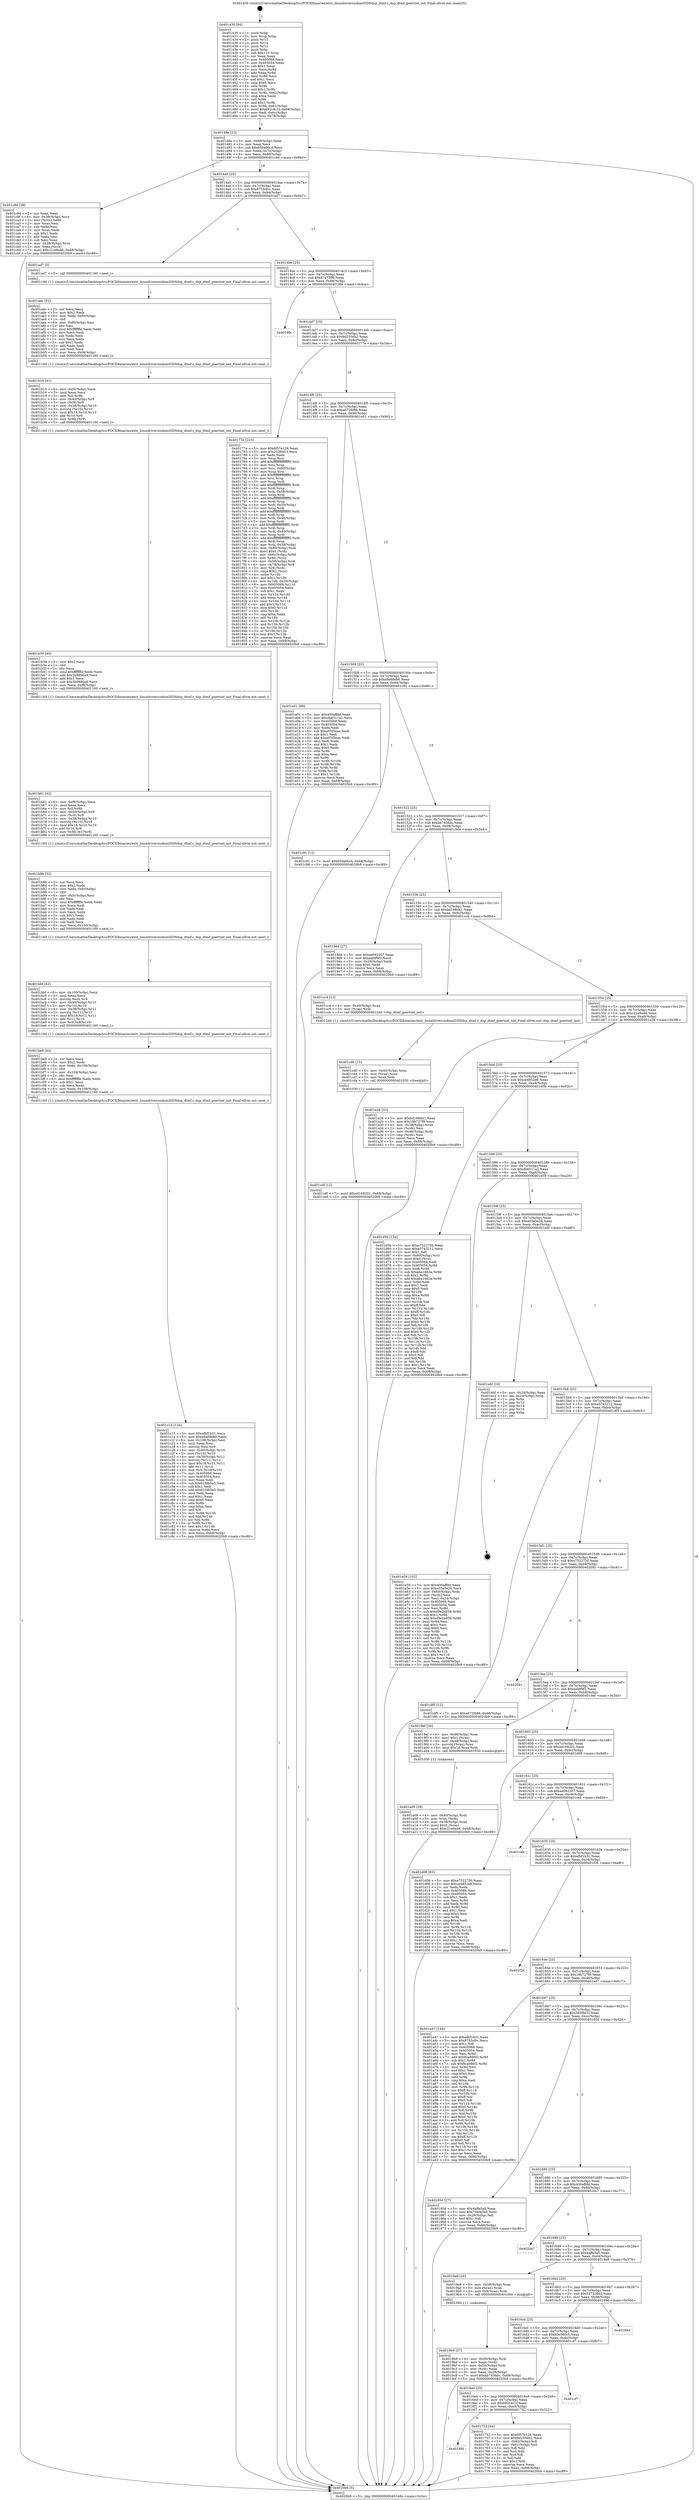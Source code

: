 digraph "0x401430" {
  label = "0x401430 (/mnt/c/Users/mathe/Desktop/tcc/POCII/binaries/extr_linuxdriversisdnmISDNdsp_dtmf.c_dsp_dtmf_goertzel_init_Final-ollvm.out::main(0))"
  labelloc = "t"
  node[shape=record]

  Entry [label="",width=0.3,height=0.3,shape=circle,fillcolor=black,style=filled]
  "0x40148e" [label="{
     0x40148e [23]\l
     | [instrs]\l
     &nbsp;&nbsp;0x40148e \<+3\>: mov -0x68(%rbp),%eax\l
     &nbsp;&nbsp;0x401491 \<+2\>: mov %eax,%ecx\l
     &nbsp;&nbsp;0x401493 \<+6\>: sub $0x850a00c4,%ecx\l
     &nbsp;&nbsp;0x401499 \<+3\>: mov %eax,-0x7c(%rbp)\l
     &nbsp;&nbsp;0x40149c \<+3\>: mov %ecx,-0x80(%rbp)\l
     &nbsp;&nbsp;0x40149f \<+6\>: je 0000000000401c9d \<main+0x86d\>\l
  }"]
  "0x401c9d" [label="{
     0x401c9d [39]\l
     | [instrs]\l
     &nbsp;&nbsp;0x401c9d \<+2\>: xor %eax,%eax\l
     &nbsp;&nbsp;0x401c9f \<+4\>: mov -0x38(%rbp),%rcx\l
     &nbsp;&nbsp;0x401ca3 \<+2\>: mov (%rcx),%edx\l
     &nbsp;&nbsp;0x401ca5 \<+2\>: mov %eax,%esi\l
     &nbsp;&nbsp;0x401ca7 \<+2\>: sub %edx,%esi\l
     &nbsp;&nbsp;0x401ca9 \<+2\>: mov %eax,%edx\l
     &nbsp;&nbsp;0x401cab \<+3\>: sub $0x1,%edx\l
     &nbsp;&nbsp;0x401cae \<+2\>: add %edx,%esi\l
     &nbsp;&nbsp;0x401cb0 \<+2\>: sub %esi,%eax\l
     &nbsp;&nbsp;0x401cb2 \<+4\>: mov -0x38(%rbp),%rcx\l
     &nbsp;&nbsp;0x401cb6 \<+2\>: mov %eax,(%rcx)\l
     &nbsp;&nbsp;0x401cb8 \<+7\>: movl $0xc21e9a46,-0x68(%rbp)\l
     &nbsp;&nbsp;0x401cbf \<+5\>: jmp 00000000004020b9 \<main+0xc89\>\l
  }"]
  "0x4014a5" [label="{
     0x4014a5 [25]\l
     | [instrs]\l
     &nbsp;&nbsp;0x4014a5 \<+5\>: jmp 00000000004014aa \<main+0x7a\>\l
     &nbsp;&nbsp;0x4014aa \<+3\>: mov -0x7c(%rbp),%eax\l
     &nbsp;&nbsp;0x4014ad \<+5\>: sub $0x8755cfcc,%eax\l
     &nbsp;&nbsp;0x4014b2 \<+6\>: mov %eax,-0x84(%rbp)\l
     &nbsp;&nbsp;0x4014b8 \<+6\>: je 0000000000401ad7 \<main+0x6a7\>\l
  }"]
  Exit [label="",width=0.3,height=0.3,shape=circle,fillcolor=black,style=filled,peripheries=2]
  "0x401ad7" [label="{
     0x401ad7 [5]\l
     | [instrs]\l
     &nbsp;&nbsp;0x401ad7 \<+5\>: call 0000000000401160 \<next_i\>\l
     | [calls]\l
     &nbsp;&nbsp;0x401160 \{1\} (/mnt/c/Users/mathe/Desktop/tcc/POCII/binaries/extr_linuxdriversisdnmISDNdsp_dtmf.c_dsp_dtmf_goertzel_init_Final-ollvm.out::next_i)\l
  }"]
  "0x4014be" [label="{
     0x4014be [25]\l
     | [instrs]\l
     &nbsp;&nbsp;0x4014be \<+5\>: jmp 00000000004014c3 \<main+0x93\>\l
     &nbsp;&nbsp;0x4014c3 \<+3\>: mov -0x7c(%rbp),%eax\l
     &nbsp;&nbsp;0x4014c6 \<+5\>: sub $0x87a75ff6,%eax\l
     &nbsp;&nbsp;0x4014cb \<+6\>: mov %eax,-0x88(%rbp)\l
     &nbsp;&nbsp;0x4014d1 \<+6\>: je 00000000004018fe \<main+0x4ce\>\l
  }"]
  "0x401cdf" [label="{
     0x401cdf [12]\l
     | [instrs]\l
     &nbsp;&nbsp;0x401cdf \<+7\>: movl $0xed168201,-0x68(%rbp)\l
     &nbsp;&nbsp;0x401ce6 \<+5\>: jmp 00000000004020b9 \<main+0xc89\>\l
  }"]
  "0x4018fe" [label="{
     0x4018fe\l
  }", style=dashed]
  "0x4014d7" [label="{
     0x4014d7 [25]\l
     | [instrs]\l
     &nbsp;&nbsp;0x4014d7 \<+5\>: jmp 00000000004014dc \<main+0xac\>\l
     &nbsp;&nbsp;0x4014dc \<+3\>: mov -0x7c(%rbp),%eax\l
     &nbsp;&nbsp;0x4014df \<+5\>: sub $0x9d2556b2,%eax\l
     &nbsp;&nbsp;0x4014e4 \<+6\>: mov %eax,-0x8c(%rbp)\l
     &nbsp;&nbsp;0x4014ea \<+6\>: je 000000000040177e \<main+0x34e\>\l
  }"]
  "0x401cd0" [label="{
     0x401cd0 [15]\l
     | [instrs]\l
     &nbsp;&nbsp;0x401cd0 \<+4\>: mov -0x40(%rbp),%rax\l
     &nbsp;&nbsp;0x401cd4 \<+3\>: mov (%rax),%rax\l
     &nbsp;&nbsp;0x401cd7 \<+3\>: mov %rax,%rdi\l
     &nbsp;&nbsp;0x401cda \<+5\>: call 0000000000401030 \<free@plt\>\l
     | [calls]\l
     &nbsp;&nbsp;0x401030 \{1\} (unknown)\l
  }"]
  "0x40177e" [label="{
     0x40177e [223]\l
     | [instrs]\l
     &nbsp;&nbsp;0x40177e \<+5\>: mov $0x6f57e128,%eax\l
     &nbsp;&nbsp;0x401783 \<+5\>: mov $0x203f0d1f,%ecx\l
     &nbsp;&nbsp;0x401788 \<+2\>: xor %edx,%edx\l
     &nbsp;&nbsp;0x40178a \<+3\>: mov %rsp,%rsi\l
     &nbsp;&nbsp;0x40178d \<+4\>: add $0xfffffffffffffff0,%rsi\l
     &nbsp;&nbsp;0x401791 \<+3\>: mov %rsi,%rsp\l
     &nbsp;&nbsp;0x401794 \<+4\>: mov %rsi,-0x60(%rbp)\l
     &nbsp;&nbsp;0x401798 \<+3\>: mov %rsp,%rsi\l
     &nbsp;&nbsp;0x40179b \<+4\>: add $0xfffffffffffffff0,%rsi\l
     &nbsp;&nbsp;0x40179f \<+3\>: mov %rsi,%rsp\l
     &nbsp;&nbsp;0x4017a2 \<+3\>: mov %rsp,%rdi\l
     &nbsp;&nbsp;0x4017a5 \<+4\>: add $0xfffffffffffffff0,%rdi\l
     &nbsp;&nbsp;0x4017a9 \<+3\>: mov %rdi,%rsp\l
     &nbsp;&nbsp;0x4017ac \<+4\>: mov %rdi,-0x58(%rbp)\l
     &nbsp;&nbsp;0x4017b0 \<+3\>: mov %rsp,%rdi\l
     &nbsp;&nbsp;0x4017b3 \<+4\>: add $0xfffffffffffffff0,%rdi\l
     &nbsp;&nbsp;0x4017b7 \<+3\>: mov %rdi,%rsp\l
     &nbsp;&nbsp;0x4017ba \<+4\>: mov %rdi,-0x50(%rbp)\l
     &nbsp;&nbsp;0x4017be \<+3\>: mov %rsp,%rdi\l
     &nbsp;&nbsp;0x4017c1 \<+4\>: add $0xfffffffffffffff0,%rdi\l
     &nbsp;&nbsp;0x4017c5 \<+3\>: mov %rdi,%rsp\l
     &nbsp;&nbsp;0x4017c8 \<+4\>: mov %rdi,-0x48(%rbp)\l
     &nbsp;&nbsp;0x4017cc \<+3\>: mov %rsp,%rdi\l
     &nbsp;&nbsp;0x4017cf \<+4\>: add $0xfffffffffffffff0,%rdi\l
     &nbsp;&nbsp;0x4017d3 \<+3\>: mov %rdi,%rsp\l
     &nbsp;&nbsp;0x4017d6 \<+4\>: mov %rdi,-0x40(%rbp)\l
     &nbsp;&nbsp;0x4017da \<+3\>: mov %rsp,%rdi\l
     &nbsp;&nbsp;0x4017dd \<+4\>: add $0xfffffffffffffff0,%rdi\l
     &nbsp;&nbsp;0x4017e1 \<+3\>: mov %rdi,%rsp\l
     &nbsp;&nbsp;0x4017e4 \<+4\>: mov %rdi,-0x38(%rbp)\l
     &nbsp;&nbsp;0x4017e8 \<+4\>: mov -0x60(%rbp),%rdi\l
     &nbsp;&nbsp;0x4017ec \<+6\>: movl $0x0,(%rdi)\l
     &nbsp;&nbsp;0x4017f2 \<+4\>: mov -0x6c(%rbp),%r8d\l
     &nbsp;&nbsp;0x4017f6 \<+3\>: mov %r8d,(%rsi)\l
     &nbsp;&nbsp;0x4017f9 \<+4\>: mov -0x58(%rbp),%rdi\l
     &nbsp;&nbsp;0x4017fd \<+4\>: mov -0x78(%rbp),%r9\l
     &nbsp;&nbsp;0x401801 \<+3\>: mov %r9,(%rdi)\l
     &nbsp;&nbsp;0x401804 \<+3\>: cmpl $0x2,(%rsi)\l
     &nbsp;&nbsp;0x401807 \<+4\>: setne %r10b\l
     &nbsp;&nbsp;0x40180b \<+4\>: and $0x1,%r10b\l
     &nbsp;&nbsp;0x40180f \<+4\>: mov %r10b,-0x29(%rbp)\l
     &nbsp;&nbsp;0x401813 \<+8\>: mov 0x405068,%r11d\l
     &nbsp;&nbsp;0x40181b \<+7\>: mov 0x405054,%ebx\l
     &nbsp;&nbsp;0x401822 \<+3\>: sub $0x1,%edx\l
     &nbsp;&nbsp;0x401825 \<+3\>: mov %r11d,%r14d\l
     &nbsp;&nbsp;0x401828 \<+3\>: add %edx,%r14d\l
     &nbsp;&nbsp;0x40182b \<+4\>: imul %r14d,%r11d\l
     &nbsp;&nbsp;0x40182f \<+4\>: and $0x1,%r11d\l
     &nbsp;&nbsp;0x401833 \<+4\>: cmp $0x0,%r11d\l
     &nbsp;&nbsp;0x401837 \<+4\>: sete %r10b\l
     &nbsp;&nbsp;0x40183b \<+3\>: cmp $0xa,%ebx\l
     &nbsp;&nbsp;0x40183e \<+4\>: setl %r15b\l
     &nbsp;&nbsp;0x401842 \<+3\>: mov %r10b,%r12b\l
     &nbsp;&nbsp;0x401845 \<+3\>: and %r15b,%r12b\l
     &nbsp;&nbsp;0x401848 \<+3\>: xor %r15b,%r10b\l
     &nbsp;&nbsp;0x40184b \<+3\>: or %r10b,%r12b\l
     &nbsp;&nbsp;0x40184e \<+4\>: test $0x1,%r12b\l
     &nbsp;&nbsp;0x401852 \<+3\>: cmovne %ecx,%eax\l
     &nbsp;&nbsp;0x401855 \<+3\>: mov %eax,-0x68(%rbp)\l
     &nbsp;&nbsp;0x401858 \<+5\>: jmp 00000000004020b9 \<main+0xc89\>\l
  }"]
  "0x4014f0" [label="{
     0x4014f0 [25]\l
     | [instrs]\l
     &nbsp;&nbsp;0x4014f0 \<+5\>: jmp 00000000004014f5 \<main+0xc5\>\l
     &nbsp;&nbsp;0x4014f5 \<+3\>: mov -0x7c(%rbp),%eax\l
     &nbsp;&nbsp;0x4014f8 \<+5\>: sub $0xa672fd86,%eax\l
     &nbsp;&nbsp;0x4014fd \<+6\>: mov %eax,-0x90(%rbp)\l
     &nbsp;&nbsp;0x401503 \<+6\>: je 0000000000401e01 \<main+0x9d1\>\l
  }"]
  "0x401c15" [label="{
     0x401c15 [124]\l
     | [instrs]\l
     &nbsp;&nbsp;0x401c15 \<+5\>: mov $0xefbf1b31,%ecx\l
     &nbsp;&nbsp;0x401c1a \<+5\>: mov $0xa9a68eb0,%edx\l
     &nbsp;&nbsp;0x401c1f \<+6\>: mov -0x108(%rbp),%esi\l
     &nbsp;&nbsp;0x401c25 \<+3\>: imul %eax,%esi\l
     &nbsp;&nbsp;0x401c28 \<+3\>: movslq %esi,%r9\l
     &nbsp;&nbsp;0x401c2b \<+4\>: mov -0x40(%rbp),%r10\l
     &nbsp;&nbsp;0x401c2f \<+3\>: mov (%r10),%r10\l
     &nbsp;&nbsp;0x401c32 \<+4\>: mov -0x38(%rbp),%r11\l
     &nbsp;&nbsp;0x401c36 \<+3\>: movslq (%r11),%r11\l
     &nbsp;&nbsp;0x401c39 \<+4\>: imul $0x18,%r11,%r11\l
     &nbsp;&nbsp;0x401c3d \<+3\>: add %r11,%r10\l
     &nbsp;&nbsp;0x401c40 \<+4\>: mov %r9,0x10(%r10)\l
     &nbsp;&nbsp;0x401c44 \<+7\>: mov 0x405068,%eax\l
     &nbsp;&nbsp;0x401c4b \<+7\>: mov 0x405054,%esi\l
     &nbsp;&nbsp;0x401c52 \<+2\>: mov %eax,%edi\l
     &nbsp;&nbsp;0x401c54 \<+6\>: sub $0x61fdb5e3,%edi\l
     &nbsp;&nbsp;0x401c5a \<+3\>: sub $0x1,%edi\l
     &nbsp;&nbsp;0x401c5d \<+6\>: add $0x61fdb5e3,%edi\l
     &nbsp;&nbsp;0x401c63 \<+3\>: imul %edi,%eax\l
     &nbsp;&nbsp;0x401c66 \<+3\>: and $0x1,%eax\l
     &nbsp;&nbsp;0x401c69 \<+3\>: cmp $0x0,%eax\l
     &nbsp;&nbsp;0x401c6c \<+4\>: sete %r8b\l
     &nbsp;&nbsp;0x401c70 \<+3\>: cmp $0xa,%esi\l
     &nbsp;&nbsp;0x401c73 \<+3\>: setl %bl\l
     &nbsp;&nbsp;0x401c76 \<+3\>: mov %r8b,%r14b\l
     &nbsp;&nbsp;0x401c79 \<+3\>: and %bl,%r14b\l
     &nbsp;&nbsp;0x401c7c \<+3\>: xor %bl,%r8b\l
     &nbsp;&nbsp;0x401c7f \<+3\>: or %r8b,%r14b\l
     &nbsp;&nbsp;0x401c82 \<+4\>: test $0x1,%r14b\l
     &nbsp;&nbsp;0x401c86 \<+3\>: cmovne %edx,%ecx\l
     &nbsp;&nbsp;0x401c89 \<+3\>: mov %ecx,-0x68(%rbp)\l
     &nbsp;&nbsp;0x401c8c \<+5\>: jmp 00000000004020b9 \<main+0xc89\>\l
  }"]
  "0x401e01" [label="{
     0x401e01 [88]\l
     | [instrs]\l
     &nbsp;&nbsp;0x401e01 \<+5\>: mov $0x400affdd,%eax\l
     &nbsp;&nbsp;0x401e06 \<+5\>: mov $0xdb6511a2,%ecx\l
     &nbsp;&nbsp;0x401e0b \<+7\>: mov 0x405068,%edx\l
     &nbsp;&nbsp;0x401e12 \<+7\>: mov 0x405054,%esi\l
     &nbsp;&nbsp;0x401e19 \<+2\>: mov %edx,%edi\l
     &nbsp;&nbsp;0x401e1b \<+6\>: sub $0xe05f5eae,%edi\l
     &nbsp;&nbsp;0x401e21 \<+3\>: sub $0x1,%edi\l
     &nbsp;&nbsp;0x401e24 \<+6\>: add $0xe05f5eae,%edi\l
     &nbsp;&nbsp;0x401e2a \<+3\>: imul %edi,%edx\l
     &nbsp;&nbsp;0x401e2d \<+3\>: and $0x1,%edx\l
     &nbsp;&nbsp;0x401e30 \<+3\>: cmp $0x0,%edx\l
     &nbsp;&nbsp;0x401e33 \<+4\>: sete %r8b\l
     &nbsp;&nbsp;0x401e37 \<+3\>: cmp $0xa,%esi\l
     &nbsp;&nbsp;0x401e3a \<+4\>: setl %r9b\l
     &nbsp;&nbsp;0x401e3e \<+3\>: mov %r8b,%r10b\l
     &nbsp;&nbsp;0x401e41 \<+3\>: and %r9b,%r10b\l
     &nbsp;&nbsp;0x401e44 \<+3\>: xor %r9b,%r8b\l
     &nbsp;&nbsp;0x401e47 \<+3\>: or %r8b,%r10b\l
     &nbsp;&nbsp;0x401e4a \<+4\>: test $0x1,%r10b\l
     &nbsp;&nbsp;0x401e4e \<+3\>: cmovne %ecx,%eax\l
     &nbsp;&nbsp;0x401e51 \<+3\>: mov %eax,-0x68(%rbp)\l
     &nbsp;&nbsp;0x401e54 \<+5\>: jmp 00000000004020b9 \<main+0xc89\>\l
  }"]
  "0x401509" [label="{
     0x401509 [25]\l
     | [instrs]\l
     &nbsp;&nbsp;0x401509 \<+5\>: jmp 000000000040150e \<main+0xde\>\l
     &nbsp;&nbsp;0x40150e \<+3\>: mov -0x7c(%rbp),%eax\l
     &nbsp;&nbsp;0x401511 \<+5\>: sub $0xa9a68eb0,%eax\l
     &nbsp;&nbsp;0x401516 \<+6\>: mov %eax,-0x94(%rbp)\l
     &nbsp;&nbsp;0x40151c \<+6\>: je 0000000000401c91 \<main+0x861\>\l
  }"]
  "0x401be9" [label="{
     0x401be9 [44]\l
     | [instrs]\l
     &nbsp;&nbsp;0x401be9 \<+2\>: xor %ecx,%ecx\l
     &nbsp;&nbsp;0x401beb \<+5\>: mov $0x2,%edx\l
     &nbsp;&nbsp;0x401bf0 \<+6\>: mov %edx,-0x104(%rbp)\l
     &nbsp;&nbsp;0x401bf6 \<+1\>: cltd\l
     &nbsp;&nbsp;0x401bf7 \<+6\>: mov -0x104(%rbp),%esi\l
     &nbsp;&nbsp;0x401bfd \<+2\>: idiv %esi\l
     &nbsp;&nbsp;0x401bff \<+6\>: imul $0xfffffffe,%edx,%edx\l
     &nbsp;&nbsp;0x401c05 \<+3\>: sub $0x1,%ecx\l
     &nbsp;&nbsp;0x401c08 \<+2\>: sub %ecx,%edx\l
     &nbsp;&nbsp;0x401c0a \<+6\>: mov %edx,-0x108(%rbp)\l
     &nbsp;&nbsp;0x401c10 \<+5\>: call 0000000000401160 \<next_i\>\l
     | [calls]\l
     &nbsp;&nbsp;0x401160 \{1\} (/mnt/c/Users/mathe/Desktop/tcc/POCII/binaries/extr_linuxdriversisdnmISDNdsp_dtmf.c_dsp_dtmf_goertzel_init_Final-ollvm.out::next_i)\l
  }"]
  "0x401c91" [label="{
     0x401c91 [12]\l
     | [instrs]\l
     &nbsp;&nbsp;0x401c91 \<+7\>: movl $0x850a00c4,-0x68(%rbp)\l
     &nbsp;&nbsp;0x401c98 \<+5\>: jmp 00000000004020b9 \<main+0xc89\>\l
  }"]
  "0x401522" [label="{
     0x401522 [25]\l
     | [instrs]\l
     &nbsp;&nbsp;0x401522 \<+5\>: jmp 0000000000401527 \<main+0xf7\>\l
     &nbsp;&nbsp;0x401527 \<+3\>: mov -0x7c(%rbp),%eax\l
     &nbsp;&nbsp;0x40152a \<+5\>: sub $0xbb7456dc,%eax\l
     &nbsp;&nbsp;0x40152f \<+6\>: mov %eax,-0x98(%rbp)\l
     &nbsp;&nbsp;0x401535 \<+6\>: je 00000000004019d4 \<main+0x5a4\>\l
  }"]
  "0x401bbf" [label="{
     0x401bbf [42]\l
     | [instrs]\l
     &nbsp;&nbsp;0x401bbf \<+6\>: mov -0x100(%rbp),%ecx\l
     &nbsp;&nbsp;0x401bc5 \<+3\>: imul %eax,%ecx\l
     &nbsp;&nbsp;0x401bc8 \<+3\>: movslq %ecx,%r9\l
     &nbsp;&nbsp;0x401bcb \<+4\>: mov -0x40(%rbp),%r10\l
     &nbsp;&nbsp;0x401bcf \<+3\>: mov (%r10),%r10\l
     &nbsp;&nbsp;0x401bd2 \<+4\>: mov -0x38(%rbp),%r11\l
     &nbsp;&nbsp;0x401bd6 \<+3\>: movslq (%r11),%r11\l
     &nbsp;&nbsp;0x401bd9 \<+4\>: imul $0x18,%r11,%r11\l
     &nbsp;&nbsp;0x401bdd \<+3\>: add %r11,%r10\l
     &nbsp;&nbsp;0x401be0 \<+4\>: mov %r9,0x8(%r10)\l
     &nbsp;&nbsp;0x401be4 \<+5\>: call 0000000000401160 \<next_i\>\l
     | [calls]\l
     &nbsp;&nbsp;0x401160 \{1\} (/mnt/c/Users/mathe/Desktop/tcc/POCII/binaries/extr_linuxdriversisdnmISDNdsp_dtmf.c_dsp_dtmf_goertzel_init_Final-ollvm.out::next_i)\l
  }"]
  "0x4019d4" [label="{
     0x4019d4 [27]\l
     | [instrs]\l
     &nbsp;&nbsp;0x4019d4 \<+5\>: mov $0xee092207,%eax\l
     &nbsp;&nbsp;0x4019d9 \<+5\>: mov $0xeafdf9f2,%ecx\l
     &nbsp;&nbsp;0x4019de \<+3\>: mov -0x28(%rbp),%edx\l
     &nbsp;&nbsp;0x4019e1 \<+3\>: cmp $0x0,%edx\l
     &nbsp;&nbsp;0x4019e4 \<+3\>: cmove %ecx,%eax\l
     &nbsp;&nbsp;0x4019e7 \<+3\>: mov %eax,-0x68(%rbp)\l
     &nbsp;&nbsp;0x4019ea \<+5\>: jmp 00000000004020b9 \<main+0xc89\>\l
  }"]
  "0x40153b" [label="{
     0x40153b [25]\l
     | [instrs]\l
     &nbsp;&nbsp;0x40153b \<+5\>: jmp 0000000000401540 \<main+0x110\>\l
     &nbsp;&nbsp;0x401540 \<+3\>: mov -0x7c(%rbp),%eax\l
     &nbsp;&nbsp;0x401543 \<+5\>: sub $0xbd168d41,%eax\l
     &nbsp;&nbsp;0x401548 \<+6\>: mov %eax,-0x9c(%rbp)\l
     &nbsp;&nbsp;0x40154e \<+6\>: je 0000000000401cc4 \<main+0x894\>\l
  }"]
  "0x401b8b" [label="{
     0x401b8b [52]\l
     | [instrs]\l
     &nbsp;&nbsp;0x401b8b \<+2\>: xor %ecx,%ecx\l
     &nbsp;&nbsp;0x401b8d \<+5\>: mov $0x2,%edx\l
     &nbsp;&nbsp;0x401b92 \<+6\>: mov %edx,-0xfc(%rbp)\l
     &nbsp;&nbsp;0x401b98 \<+1\>: cltd\l
     &nbsp;&nbsp;0x401b99 \<+6\>: mov -0xfc(%rbp),%esi\l
     &nbsp;&nbsp;0x401b9f \<+2\>: idiv %esi\l
     &nbsp;&nbsp;0x401ba1 \<+6\>: imul $0xfffffffe,%edx,%edx\l
     &nbsp;&nbsp;0x401ba7 \<+2\>: mov %ecx,%edi\l
     &nbsp;&nbsp;0x401ba9 \<+2\>: sub %edx,%edi\l
     &nbsp;&nbsp;0x401bab \<+2\>: mov %ecx,%edx\l
     &nbsp;&nbsp;0x401bad \<+3\>: sub $0x1,%edx\l
     &nbsp;&nbsp;0x401bb0 \<+2\>: add %edx,%edi\l
     &nbsp;&nbsp;0x401bb2 \<+2\>: sub %edi,%ecx\l
     &nbsp;&nbsp;0x401bb4 \<+6\>: mov %ecx,-0x100(%rbp)\l
     &nbsp;&nbsp;0x401bba \<+5\>: call 0000000000401160 \<next_i\>\l
     | [calls]\l
     &nbsp;&nbsp;0x401160 \{1\} (/mnt/c/Users/mathe/Desktop/tcc/POCII/binaries/extr_linuxdriversisdnmISDNdsp_dtmf.c_dsp_dtmf_goertzel_init_Final-ollvm.out::next_i)\l
  }"]
  "0x401cc4" [label="{
     0x401cc4 [12]\l
     | [instrs]\l
     &nbsp;&nbsp;0x401cc4 \<+4\>: mov -0x40(%rbp),%rax\l
     &nbsp;&nbsp;0x401cc8 \<+3\>: mov (%rax),%rdi\l
     &nbsp;&nbsp;0x401ccb \<+5\>: call 0000000000401240 \<dsp_dtmf_goertzel_init\>\l
     | [calls]\l
     &nbsp;&nbsp;0x401240 \{1\} (/mnt/c/Users/mathe/Desktop/tcc/POCII/binaries/extr_linuxdriversisdnmISDNdsp_dtmf.c_dsp_dtmf_goertzel_init_Final-ollvm.out::dsp_dtmf_goertzel_init)\l
  }"]
  "0x401554" [label="{
     0x401554 [25]\l
     | [instrs]\l
     &nbsp;&nbsp;0x401554 \<+5\>: jmp 0000000000401559 \<main+0x129\>\l
     &nbsp;&nbsp;0x401559 \<+3\>: mov -0x7c(%rbp),%eax\l
     &nbsp;&nbsp;0x40155c \<+5\>: sub $0xc21e9a46,%eax\l
     &nbsp;&nbsp;0x401561 \<+6\>: mov %eax,-0xa0(%rbp)\l
     &nbsp;&nbsp;0x401567 \<+6\>: je 0000000000401a26 \<main+0x5f6\>\l
  }"]
  "0x401b61" [label="{
     0x401b61 [42]\l
     | [instrs]\l
     &nbsp;&nbsp;0x401b61 \<+6\>: mov -0xf8(%rbp),%ecx\l
     &nbsp;&nbsp;0x401b67 \<+3\>: imul %eax,%ecx\l
     &nbsp;&nbsp;0x401b6a \<+3\>: mov %cl,%r8b\l
     &nbsp;&nbsp;0x401b6d \<+4\>: mov -0x40(%rbp),%r9\l
     &nbsp;&nbsp;0x401b71 \<+3\>: mov (%r9),%r9\l
     &nbsp;&nbsp;0x401b74 \<+4\>: mov -0x38(%rbp),%r10\l
     &nbsp;&nbsp;0x401b78 \<+3\>: movslq (%r10),%r10\l
     &nbsp;&nbsp;0x401b7b \<+4\>: imul $0x18,%r10,%r10\l
     &nbsp;&nbsp;0x401b7f \<+3\>: add %r10,%r9\l
     &nbsp;&nbsp;0x401b82 \<+4\>: mov %r8b,0x1(%r9)\l
     &nbsp;&nbsp;0x401b86 \<+5\>: call 0000000000401160 \<next_i\>\l
     | [calls]\l
     &nbsp;&nbsp;0x401160 \{1\} (/mnt/c/Users/mathe/Desktop/tcc/POCII/binaries/extr_linuxdriversisdnmISDNdsp_dtmf.c_dsp_dtmf_goertzel_init_Final-ollvm.out::next_i)\l
  }"]
  "0x401a26" [label="{
     0x401a26 [33]\l
     | [instrs]\l
     &nbsp;&nbsp;0x401a26 \<+5\>: mov $0xbd168d41,%eax\l
     &nbsp;&nbsp;0x401a2b \<+5\>: mov $0x19b727f9,%ecx\l
     &nbsp;&nbsp;0x401a30 \<+4\>: mov -0x38(%rbp),%rdx\l
     &nbsp;&nbsp;0x401a34 \<+2\>: mov (%rdx),%esi\l
     &nbsp;&nbsp;0x401a36 \<+4\>: mov -0x48(%rbp),%rdx\l
     &nbsp;&nbsp;0x401a3a \<+2\>: cmp (%rdx),%esi\l
     &nbsp;&nbsp;0x401a3c \<+3\>: cmovl %ecx,%eax\l
     &nbsp;&nbsp;0x401a3f \<+3\>: mov %eax,-0x68(%rbp)\l
     &nbsp;&nbsp;0x401a42 \<+5\>: jmp 00000000004020b9 \<main+0xc89\>\l
  }"]
  "0x40156d" [label="{
     0x40156d [25]\l
     | [instrs]\l
     &nbsp;&nbsp;0x40156d \<+5\>: jmp 0000000000401572 \<main+0x142\>\l
     &nbsp;&nbsp;0x401572 \<+3\>: mov -0x7c(%rbp),%eax\l
     &nbsp;&nbsp;0x401575 \<+5\>: sub $0xce4852e8,%eax\l
     &nbsp;&nbsp;0x40157a \<+6\>: mov %eax,-0xa4(%rbp)\l
     &nbsp;&nbsp;0x401580 \<+6\>: je 0000000000401d5b \<main+0x92b\>\l
  }"]
  "0x401b39" [label="{
     0x401b39 [40]\l
     | [instrs]\l
     &nbsp;&nbsp;0x401b39 \<+5\>: mov $0x2,%ecx\l
     &nbsp;&nbsp;0x401b3e \<+1\>: cltd\l
     &nbsp;&nbsp;0x401b3f \<+2\>: idiv %ecx\l
     &nbsp;&nbsp;0x401b41 \<+6\>: imul $0xfffffffe,%edx,%ecx\l
     &nbsp;&nbsp;0x401b47 \<+6\>: add $0x3b9890a9,%ecx\l
     &nbsp;&nbsp;0x401b4d \<+3\>: add $0x1,%ecx\l
     &nbsp;&nbsp;0x401b50 \<+6\>: sub $0x3b9890a9,%ecx\l
     &nbsp;&nbsp;0x401b56 \<+6\>: mov %ecx,-0xf8(%rbp)\l
     &nbsp;&nbsp;0x401b5c \<+5\>: call 0000000000401160 \<next_i\>\l
     | [calls]\l
     &nbsp;&nbsp;0x401160 \{1\} (/mnt/c/Users/mathe/Desktop/tcc/POCII/binaries/extr_linuxdriversisdnmISDNdsp_dtmf.c_dsp_dtmf_goertzel_init_Final-ollvm.out::next_i)\l
  }"]
  "0x401d5b" [label="{
     0x401d5b [154]\l
     | [instrs]\l
     &nbsp;&nbsp;0x401d5b \<+5\>: mov $0xe7522750,%eax\l
     &nbsp;&nbsp;0x401d60 \<+5\>: mov $0xe5743212,%ecx\l
     &nbsp;&nbsp;0x401d65 \<+2\>: mov $0x1,%dl\l
     &nbsp;&nbsp;0x401d67 \<+4\>: mov -0x60(%rbp),%rsi\l
     &nbsp;&nbsp;0x401d6b \<+6\>: movl $0x0,(%rsi)\l
     &nbsp;&nbsp;0x401d71 \<+7\>: mov 0x405068,%edi\l
     &nbsp;&nbsp;0x401d78 \<+8\>: mov 0x405054,%r8d\l
     &nbsp;&nbsp;0x401d80 \<+3\>: mov %edi,%r9d\l
     &nbsp;&nbsp;0x401d83 \<+7\>: sub $0xaba1663a,%r9d\l
     &nbsp;&nbsp;0x401d8a \<+4\>: sub $0x1,%r9d\l
     &nbsp;&nbsp;0x401d8e \<+7\>: add $0xaba1663a,%r9d\l
     &nbsp;&nbsp;0x401d95 \<+4\>: imul %r9d,%edi\l
     &nbsp;&nbsp;0x401d99 \<+3\>: and $0x1,%edi\l
     &nbsp;&nbsp;0x401d9c \<+3\>: cmp $0x0,%edi\l
     &nbsp;&nbsp;0x401d9f \<+4\>: sete %r10b\l
     &nbsp;&nbsp;0x401da3 \<+4\>: cmp $0xa,%r8d\l
     &nbsp;&nbsp;0x401da7 \<+4\>: setl %r11b\l
     &nbsp;&nbsp;0x401dab \<+3\>: mov %r10b,%bl\l
     &nbsp;&nbsp;0x401dae \<+3\>: xor $0xff,%bl\l
     &nbsp;&nbsp;0x401db1 \<+3\>: mov %r11b,%r14b\l
     &nbsp;&nbsp;0x401db4 \<+4\>: xor $0xff,%r14b\l
     &nbsp;&nbsp;0x401db8 \<+3\>: xor $0x0,%dl\l
     &nbsp;&nbsp;0x401dbb \<+3\>: mov %bl,%r15b\l
     &nbsp;&nbsp;0x401dbe \<+4\>: and $0x0,%r15b\l
     &nbsp;&nbsp;0x401dc2 \<+3\>: and %dl,%r10b\l
     &nbsp;&nbsp;0x401dc5 \<+3\>: mov %r14b,%r12b\l
     &nbsp;&nbsp;0x401dc8 \<+4\>: and $0x0,%r12b\l
     &nbsp;&nbsp;0x401dcc \<+3\>: and %dl,%r11b\l
     &nbsp;&nbsp;0x401dcf \<+3\>: or %r10b,%r15b\l
     &nbsp;&nbsp;0x401dd2 \<+3\>: or %r11b,%r12b\l
     &nbsp;&nbsp;0x401dd5 \<+3\>: xor %r12b,%r15b\l
     &nbsp;&nbsp;0x401dd8 \<+3\>: or %r14b,%bl\l
     &nbsp;&nbsp;0x401ddb \<+3\>: xor $0xff,%bl\l
     &nbsp;&nbsp;0x401dde \<+3\>: or $0x0,%dl\l
     &nbsp;&nbsp;0x401de1 \<+2\>: and %dl,%bl\l
     &nbsp;&nbsp;0x401de3 \<+3\>: or %bl,%r15b\l
     &nbsp;&nbsp;0x401de6 \<+4\>: test $0x1,%r15b\l
     &nbsp;&nbsp;0x401dea \<+3\>: cmovne %ecx,%eax\l
     &nbsp;&nbsp;0x401ded \<+3\>: mov %eax,-0x68(%rbp)\l
     &nbsp;&nbsp;0x401df0 \<+5\>: jmp 00000000004020b9 \<main+0xc89\>\l
  }"]
  "0x401586" [label="{
     0x401586 [25]\l
     | [instrs]\l
     &nbsp;&nbsp;0x401586 \<+5\>: jmp 000000000040158b \<main+0x15b\>\l
     &nbsp;&nbsp;0x40158b \<+3\>: mov -0x7c(%rbp),%eax\l
     &nbsp;&nbsp;0x40158e \<+5\>: sub $0xdb6511a2,%eax\l
     &nbsp;&nbsp;0x401593 \<+6\>: mov %eax,-0xa8(%rbp)\l
     &nbsp;&nbsp;0x401599 \<+6\>: je 0000000000401e59 \<main+0xa29\>\l
  }"]
  "0x401b10" [label="{
     0x401b10 [41]\l
     | [instrs]\l
     &nbsp;&nbsp;0x401b10 \<+6\>: mov -0xf4(%rbp),%ecx\l
     &nbsp;&nbsp;0x401b16 \<+3\>: imul %eax,%ecx\l
     &nbsp;&nbsp;0x401b19 \<+3\>: mov %cl,%r8b\l
     &nbsp;&nbsp;0x401b1c \<+4\>: mov -0x40(%rbp),%r9\l
     &nbsp;&nbsp;0x401b20 \<+3\>: mov (%r9),%r9\l
     &nbsp;&nbsp;0x401b23 \<+4\>: mov -0x38(%rbp),%r10\l
     &nbsp;&nbsp;0x401b27 \<+3\>: movslq (%r10),%r10\l
     &nbsp;&nbsp;0x401b2a \<+4\>: imul $0x18,%r10,%r10\l
     &nbsp;&nbsp;0x401b2e \<+3\>: add %r10,%r9\l
     &nbsp;&nbsp;0x401b31 \<+3\>: mov %r8b,(%r9)\l
     &nbsp;&nbsp;0x401b34 \<+5\>: call 0000000000401160 \<next_i\>\l
     | [calls]\l
     &nbsp;&nbsp;0x401160 \{1\} (/mnt/c/Users/mathe/Desktop/tcc/POCII/binaries/extr_linuxdriversisdnmISDNdsp_dtmf.c_dsp_dtmf_goertzel_init_Final-ollvm.out::next_i)\l
  }"]
  "0x401e59" [label="{
     0x401e59 [102]\l
     | [instrs]\l
     &nbsp;&nbsp;0x401e59 \<+5\>: mov $0x400affdd,%eax\l
     &nbsp;&nbsp;0x401e5e \<+5\>: mov $0xe03e5e26,%ecx\l
     &nbsp;&nbsp;0x401e63 \<+4\>: mov -0x60(%rbp),%rdx\l
     &nbsp;&nbsp;0x401e67 \<+2\>: mov (%rdx),%esi\l
     &nbsp;&nbsp;0x401e69 \<+3\>: mov %esi,-0x24(%rbp)\l
     &nbsp;&nbsp;0x401e6c \<+7\>: mov 0x405068,%esi\l
     &nbsp;&nbsp;0x401e73 \<+7\>: mov 0x405054,%edi\l
     &nbsp;&nbsp;0x401e7a \<+3\>: mov %esi,%r8d\l
     &nbsp;&nbsp;0x401e7d \<+7\>: sub $0xd9e2a958,%r8d\l
     &nbsp;&nbsp;0x401e84 \<+4\>: sub $0x1,%r8d\l
     &nbsp;&nbsp;0x401e88 \<+7\>: add $0xd9e2a958,%r8d\l
     &nbsp;&nbsp;0x401e8f \<+4\>: imul %r8d,%esi\l
     &nbsp;&nbsp;0x401e93 \<+3\>: and $0x1,%esi\l
     &nbsp;&nbsp;0x401e96 \<+3\>: cmp $0x0,%esi\l
     &nbsp;&nbsp;0x401e99 \<+4\>: sete %r9b\l
     &nbsp;&nbsp;0x401e9d \<+3\>: cmp $0xa,%edi\l
     &nbsp;&nbsp;0x401ea0 \<+4\>: setl %r10b\l
     &nbsp;&nbsp;0x401ea4 \<+3\>: mov %r9b,%r11b\l
     &nbsp;&nbsp;0x401ea7 \<+3\>: and %r10b,%r11b\l
     &nbsp;&nbsp;0x401eaa \<+3\>: xor %r10b,%r9b\l
     &nbsp;&nbsp;0x401ead \<+3\>: or %r9b,%r11b\l
     &nbsp;&nbsp;0x401eb0 \<+4\>: test $0x1,%r11b\l
     &nbsp;&nbsp;0x401eb4 \<+3\>: cmovne %ecx,%eax\l
     &nbsp;&nbsp;0x401eb7 \<+3\>: mov %eax,-0x68(%rbp)\l
     &nbsp;&nbsp;0x401eba \<+5\>: jmp 00000000004020b9 \<main+0xc89\>\l
  }"]
  "0x40159f" [label="{
     0x40159f [25]\l
     | [instrs]\l
     &nbsp;&nbsp;0x40159f \<+5\>: jmp 00000000004015a4 \<main+0x174\>\l
     &nbsp;&nbsp;0x4015a4 \<+3\>: mov -0x7c(%rbp),%eax\l
     &nbsp;&nbsp;0x4015a7 \<+5\>: sub $0xe03e5e26,%eax\l
     &nbsp;&nbsp;0x4015ac \<+6\>: mov %eax,-0xac(%rbp)\l
     &nbsp;&nbsp;0x4015b2 \<+6\>: je 0000000000401ebf \<main+0xa8f\>\l
  }"]
  "0x401adc" [label="{
     0x401adc [52]\l
     | [instrs]\l
     &nbsp;&nbsp;0x401adc \<+2\>: xor %ecx,%ecx\l
     &nbsp;&nbsp;0x401ade \<+5\>: mov $0x2,%edx\l
     &nbsp;&nbsp;0x401ae3 \<+6\>: mov %edx,-0xf0(%rbp)\l
     &nbsp;&nbsp;0x401ae9 \<+1\>: cltd\l
     &nbsp;&nbsp;0x401aea \<+6\>: mov -0xf0(%rbp),%esi\l
     &nbsp;&nbsp;0x401af0 \<+2\>: idiv %esi\l
     &nbsp;&nbsp;0x401af2 \<+6\>: imul $0xfffffffe,%edx,%edx\l
     &nbsp;&nbsp;0x401af8 \<+2\>: mov %ecx,%edi\l
     &nbsp;&nbsp;0x401afa \<+2\>: sub %edx,%edi\l
     &nbsp;&nbsp;0x401afc \<+2\>: mov %ecx,%edx\l
     &nbsp;&nbsp;0x401afe \<+3\>: sub $0x1,%edx\l
     &nbsp;&nbsp;0x401b01 \<+2\>: add %edx,%edi\l
     &nbsp;&nbsp;0x401b03 \<+2\>: sub %edi,%ecx\l
     &nbsp;&nbsp;0x401b05 \<+6\>: mov %ecx,-0xf4(%rbp)\l
     &nbsp;&nbsp;0x401b0b \<+5\>: call 0000000000401160 \<next_i\>\l
     | [calls]\l
     &nbsp;&nbsp;0x401160 \{1\} (/mnt/c/Users/mathe/Desktop/tcc/POCII/binaries/extr_linuxdriversisdnmISDNdsp_dtmf.c_dsp_dtmf_goertzel_init_Final-ollvm.out::next_i)\l
  }"]
  "0x401ebf" [label="{
     0x401ebf [16]\l
     | [instrs]\l
     &nbsp;&nbsp;0x401ebf \<+3\>: mov -0x24(%rbp),%eax\l
     &nbsp;&nbsp;0x401ec2 \<+4\>: lea -0x20(%rbp),%rsp\l
     &nbsp;&nbsp;0x401ec6 \<+1\>: pop %rbx\l
     &nbsp;&nbsp;0x401ec7 \<+2\>: pop %r12\l
     &nbsp;&nbsp;0x401ec9 \<+2\>: pop %r14\l
     &nbsp;&nbsp;0x401ecb \<+2\>: pop %r15\l
     &nbsp;&nbsp;0x401ecd \<+1\>: pop %rbp\l
     &nbsp;&nbsp;0x401ece \<+1\>: ret\l
  }"]
  "0x4015b8" [label="{
     0x4015b8 [25]\l
     | [instrs]\l
     &nbsp;&nbsp;0x4015b8 \<+5\>: jmp 00000000004015bd \<main+0x18d\>\l
     &nbsp;&nbsp;0x4015bd \<+3\>: mov -0x7c(%rbp),%eax\l
     &nbsp;&nbsp;0x4015c0 \<+5\>: sub $0xe5743212,%eax\l
     &nbsp;&nbsp;0x4015c5 \<+6\>: mov %eax,-0xb0(%rbp)\l
     &nbsp;&nbsp;0x4015cb \<+6\>: je 0000000000401df5 \<main+0x9c5\>\l
  }"]
  "0x401a09" [label="{
     0x401a09 [29]\l
     | [instrs]\l
     &nbsp;&nbsp;0x401a09 \<+4\>: mov -0x40(%rbp),%rdi\l
     &nbsp;&nbsp;0x401a0d \<+3\>: mov %rax,(%rdi)\l
     &nbsp;&nbsp;0x401a10 \<+4\>: mov -0x38(%rbp),%rax\l
     &nbsp;&nbsp;0x401a14 \<+6\>: movl $0x0,(%rax)\l
     &nbsp;&nbsp;0x401a1a \<+7\>: movl $0xc21e9a46,-0x68(%rbp)\l
     &nbsp;&nbsp;0x401a21 \<+5\>: jmp 00000000004020b9 \<main+0xc89\>\l
  }"]
  "0x401df5" [label="{
     0x401df5 [12]\l
     | [instrs]\l
     &nbsp;&nbsp;0x401df5 \<+7\>: movl $0xa672fd86,-0x68(%rbp)\l
     &nbsp;&nbsp;0x401dfc \<+5\>: jmp 00000000004020b9 \<main+0xc89\>\l
  }"]
  "0x4015d1" [label="{
     0x4015d1 [25]\l
     | [instrs]\l
     &nbsp;&nbsp;0x4015d1 \<+5\>: jmp 00000000004015d6 \<main+0x1a6\>\l
     &nbsp;&nbsp;0x4015d6 \<+3\>: mov -0x7c(%rbp),%eax\l
     &nbsp;&nbsp;0x4015d9 \<+5\>: sub $0xe7522750,%eax\l
     &nbsp;&nbsp;0x4015de \<+6\>: mov %eax,-0xb4(%rbp)\l
     &nbsp;&nbsp;0x4015e4 \<+6\>: je 0000000000402091 \<main+0xc61\>\l
  }"]
  "0x4019b9" [label="{
     0x4019b9 [27]\l
     | [instrs]\l
     &nbsp;&nbsp;0x4019b9 \<+4\>: mov -0x50(%rbp),%rdi\l
     &nbsp;&nbsp;0x4019bd \<+2\>: mov %eax,(%rdi)\l
     &nbsp;&nbsp;0x4019bf \<+4\>: mov -0x50(%rbp),%rdi\l
     &nbsp;&nbsp;0x4019c3 \<+2\>: mov (%rdi),%eax\l
     &nbsp;&nbsp;0x4019c5 \<+3\>: mov %eax,-0x28(%rbp)\l
     &nbsp;&nbsp;0x4019c8 \<+7\>: movl $0xbb7456dc,-0x68(%rbp)\l
     &nbsp;&nbsp;0x4019cf \<+5\>: jmp 00000000004020b9 \<main+0xc89\>\l
  }"]
  "0x402091" [label="{
     0x402091\l
  }", style=dashed]
  "0x4015ea" [label="{
     0x4015ea [25]\l
     | [instrs]\l
     &nbsp;&nbsp;0x4015ea \<+5\>: jmp 00000000004015ef \<main+0x1bf\>\l
     &nbsp;&nbsp;0x4015ef \<+3\>: mov -0x7c(%rbp),%eax\l
     &nbsp;&nbsp;0x4015f2 \<+5\>: sub $0xeafdf9f2,%eax\l
     &nbsp;&nbsp;0x4015f7 \<+6\>: mov %eax,-0xb8(%rbp)\l
     &nbsp;&nbsp;0x4015fd \<+6\>: je 00000000004019ef \<main+0x5bf\>\l
  }"]
  "0x401430" [label="{
     0x401430 [94]\l
     | [instrs]\l
     &nbsp;&nbsp;0x401430 \<+1\>: push %rbp\l
     &nbsp;&nbsp;0x401431 \<+3\>: mov %rsp,%rbp\l
     &nbsp;&nbsp;0x401434 \<+2\>: push %r15\l
     &nbsp;&nbsp;0x401436 \<+2\>: push %r14\l
     &nbsp;&nbsp;0x401438 \<+2\>: push %r12\l
     &nbsp;&nbsp;0x40143a \<+1\>: push %rbx\l
     &nbsp;&nbsp;0x40143b \<+7\>: sub $0x110,%rsp\l
     &nbsp;&nbsp;0x401442 \<+2\>: xor %eax,%eax\l
     &nbsp;&nbsp;0x401444 \<+7\>: mov 0x405068,%ecx\l
     &nbsp;&nbsp;0x40144b \<+7\>: mov 0x405054,%edx\l
     &nbsp;&nbsp;0x401452 \<+3\>: sub $0x1,%eax\l
     &nbsp;&nbsp;0x401455 \<+3\>: mov %ecx,%r8d\l
     &nbsp;&nbsp;0x401458 \<+3\>: add %eax,%r8d\l
     &nbsp;&nbsp;0x40145b \<+4\>: imul %r8d,%ecx\l
     &nbsp;&nbsp;0x40145f \<+3\>: and $0x1,%ecx\l
     &nbsp;&nbsp;0x401462 \<+3\>: cmp $0x0,%ecx\l
     &nbsp;&nbsp;0x401465 \<+4\>: sete %r9b\l
     &nbsp;&nbsp;0x401469 \<+4\>: and $0x1,%r9b\l
     &nbsp;&nbsp;0x40146d \<+4\>: mov %r9b,-0x62(%rbp)\l
     &nbsp;&nbsp;0x401471 \<+3\>: cmp $0xa,%edx\l
     &nbsp;&nbsp;0x401474 \<+4\>: setl %r9b\l
     &nbsp;&nbsp;0x401478 \<+4\>: and $0x1,%r9b\l
     &nbsp;&nbsp;0x40147c \<+4\>: mov %r9b,-0x61(%rbp)\l
     &nbsp;&nbsp;0x401480 \<+7\>: movl $0x692c4c1f,-0x68(%rbp)\l
     &nbsp;&nbsp;0x401487 \<+3\>: mov %edi,-0x6c(%rbp)\l
     &nbsp;&nbsp;0x40148a \<+4\>: mov %rsi,-0x78(%rbp)\l
  }"]
  "0x4019ef" [label="{
     0x4019ef [26]\l
     | [instrs]\l
     &nbsp;&nbsp;0x4019ef \<+4\>: mov -0x48(%rbp),%rax\l
     &nbsp;&nbsp;0x4019f3 \<+6\>: movl $0x1,(%rax)\l
     &nbsp;&nbsp;0x4019f9 \<+4\>: mov -0x48(%rbp),%rax\l
     &nbsp;&nbsp;0x4019fd \<+3\>: movslq (%rax),%rax\l
     &nbsp;&nbsp;0x401a00 \<+4\>: imul $0x18,%rax,%rdi\l
     &nbsp;&nbsp;0x401a04 \<+5\>: call 0000000000401050 \<malloc@plt\>\l
     | [calls]\l
     &nbsp;&nbsp;0x401050 \{1\} (unknown)\l
  }"]
  "0x401603" [label="{
     0x401603 [25]\l
     | [instrs]\l
     &nbsp;&nbsp;0x401603 \<+5\>: jmp 0000000000401608 \<main+0x1d8\>\l
     &nbsp;&nbsp;0x401608 \<+3\>: mov -0x7c(%rbp),%eax\l
     &nbsp;&nbsp;0x40160b \<+5\>: sub $0xed168201,%eax\l
     &nbsp;&nbsp;0x401610 \<+6\>: mov %eax,-0xbc(%rbp)\l
     &nbsp;&nbsp;0x401616 \<+6\>: je 0000000000401d08 \<main+0x8d8\>\l
  }"]
  "0x4020b9" [label="{
     0x4020b9 [5]\l
     | [instrs]\l
     &nbsp;&nbsp;0x4020b9 \<+5\>: jmp 000000000040148e \<main+0x5e\>\l
  }"]
  "0x401d08" [label="{
     0x401d08 [83]\l
     | [instrs]\l
     &nbsp;&nbsp;0x401d08 \<+5\>: mov $0xe7522750,%eax\l
     &nbsp;&nbsp;0x401d0d \<+5\>: mov $0xce4852e8,%ecx\l
     &nbsp;&nbsp;0x401d12 \<+2\>: xor %edx,%edx\l
     &nbsp;&nbsp;0x401d14 \<+7\>: mov 0x405068,%esi\l
     &nbsp;&nbsp;0x401d1b \<+7\>: mov 0x405054,%edi\l
     &nbsp;&nbsp;0x401d22 \<+3\>: sub $0x1,%edx\l
     &nbsp;&nbsp;0x401d25 \<+3\>: mov %esi,%r8d\l
     &nbsp;&nbsp;0x401d28 \<+3\>: add %edx,%r8d\l
     &nbsp;&nbsp;0x401d2b \<+4\>: imul %r8d,%esi\l
     &nbsp;&nbsp;0x401d2f \<+3\>: and $0x1,%esi\l
     &nbsp;&nbsp;0x401d32 \<+3\>: cmp $0x0,%esi\l
     &nbsp;&nbsp;0x401d35 \<+4\>: sete %r9b\l
     &nbsp;&nbsp;0x401d39 \<+3\>: cmp $0xa,%edi\l
     &nbsp;&nbsp;0x401d3c \<+4\>: setl %r10b\l
     &nbsp;&nbsp;0x401d40 \<+3\>: mov %r9b,%r11b\l
     &nbsp;&nbsp;0x401d43 \<+3\>: and %r10b,%r11b\l
     &nbsp;&nbsp;0x401d46 \<+3\>: xor %r10b,%r9b\l
     &nbsp;&nbsp;0x401d49 \<+3\>: or %r9b,%r11b\l
     &nbsp;&nbsp;0x401d4c \<+4\>: test $0x1,%r11b\l
     &nbsp;&nbsp;0x401d50 \<+3\>: cmovne %ecx,%eax\l
     &nbsp;&nbsp;0x401d53 \<+3\>: mov %eax,-0x68(%rbp)\l
     &nbsp;&nbsp;0x401d56 \<+5\>: jmp 00000000004020b9 \<main+0xc89\>\l
  }"]
  "0x40161c" [label="{
     0x40161c [25]\l
     | [instrs]\l
     &nbsp;&nbsp;0x40161c \<+5\>: jmp 0000000000401621 \<main+0x1f1\>\l
     &nbsp;&nbsp;0x401621 \<+3\>: mov -0x7c(%rbp),%eax\l
     &nbsp;&nbsp;0x401624 \<+5\>: sub $0xee092207,%eax\l
     &nbsp;&nbsp;0x401629 \<+6\>: mov %eax,-0xc0(%rbp)\l
     &nbsp;&nbsp;0x40162f \<+6\>: je 0000000000401ceb \<main+0x8bb\>\l
  }"]
  "0x4016fd" [label="{
     0x4016fd\l
  }", style=dashed]
  "0x401ceb" [label="{
     0x401ceb\l
  }", style=dashed]
  "0x401635" [label="{
     0x401635 [25]\l
     | [instrs]\l
     &nbsp;&nbsp;0x401635 \<+5\>: jmp 000000000040163a \<main+0x20a\>\l
     &nbsp;&nbsp;0x40163a \<+3\>: mov -0x7c(%rbp),%eax\l
     &nbsp;&nbsp;0x40163d \<+5\>: sub $0xefbf1b31,%eax\l
     &nbsp;&nbsp;0x401642 \<+6\>: mov %eax,-0xc4(%rbp)\l
     &nbsp;&nbsp;0x401648 \<+6\>: je 0000000000401f26 \<main+0xaf6\>\l
  }"]
  "0x401752" [label="{
     0x401752 [44]\l
     | [instrs]\l
     &nbsp;&nbsp;0x401752 \<+5\>: mov $0x6f57e128,%eax\l
     &nbsp;&nbsp;0x401757 \<+5\>: mov $0x9d2556b2,%ecx\l
     &nbsp;&nbsp;0x40175c \<+3\>: mov -0x62(%rbp),%dl\l
     &nbsp;&nbsp;0x40175f \<+4\>: mov -0x61(%rbp),%sil\l
     &nbsp;&nbsp;0x401763 \<+3\>: mov %dl,%dil\l
     &nbsp;&nbsp;0x401766 \<+3\>: and %sil,%dil\l
     &nbsp;&nbsp;0x401769 \<+3\>: xor %sil,%dl\l
     &nbsp;&nbsp;0x40176c \<+3\>: or %dl,%dil\l
     &nbsp;&nbsp;0x40176f \<+4\>: test $0x1,%dil\l
     &nbsp;&nbsp;0x401773 \<+3\>: cmovne %ecx,%eax\l
     &nbsp;&nbsp;0x401776 \<+3\>: mov %eax,-0x68(%rbp)\l
     &nbsp;&nbsp;0x401779 \<+5\>: jmp 00000000004020b9 \<main+0xc89\>\l
  }"]
  "0x401f26" [label="{
     0x401f26\l
  }", style=dashed]
  "0x40164e" [label="{
     0x40164e [25]\l
     | [instrs]\l
     &nbsp;&nbsp;0x40164e \<+5\>: jmp 0000000000401653 \<main+0x223\>\l
     &nbsp;&nbsp;0x401653 \<+3\>: mov -0x7c(%rbp),%eax\l
     &nbsp;&nbsp;0x401656 \<+5\>: sub $0x19b727f9,%eax\l
     &nbsp;&nbsp;0x40165b \<+6\>: mov %eax,-0xc8(%rbp)\l
     &nbsp;&nbsp;0x401661 \<+6\>: je 0000000000401a47 \<main+0x617\>\l
  }"]
  "0x4016e4" [label="{
     0x4016e4 [25]\l
     | [instrs]\l
     &nbsp;&nbsp;0x4016e4 \<+5\>: jmp 00000000004016e9 \<main+0x2b9\>\l
     &nbsp;&nbsp;0x4016e9 \<+3\>: mov -0x7c(%rbp),%eax\l
     &nbsp;&nbsp;0x4016ec \<+5\>: sub $0x692c4c1f,%eax\l
     &nbsp;&nbsp;0x4016f1 \<+6\>: mov %eax,-0xe0(%rbp)\l
     &nbsp;&nbsp;0x4016f7 \<+6\>: je 0000000000401752 \<main+0x322\>\l
  }"]
  "0x401a47" [label="{
     0x401a47 [144]\l
     | [instrs]\l
     &nbsp;&nbsp;0x401a47 \<+5\>: mov $0xefbf1b31,%eax\l
     &nbsp;&nbsp;0x401a4c \<+5\>: mov $0x8755cfcc,%ecx\l
     &nbsp;&nbsp;0x401a51 \<+2\>: mov $0x1,%dl\l
     &nbsp;&nbsp;0x401a53 \<+7\>: mov 0x405068,%esi\l
     &nbsp;&nbsp;0x401a5a \<+7\>: mov 0x405054,%edi\l
     &nbsp;&nbsp;0x401a61 \<+3\>: mov %esi,%r8d\l
     &nbsp;&nbsp;0x401a64 \<+7\>: add $0x8ca986f2,%r8d\l
     &nbsp;&nbsp;0x401a6b \<+4\>: sub $0x1,%r8d\l
     &nbsp;&nbsp;0x401a6f \<+7\>: sub $0x8ca986f2,%r8d\l
     &nbsp;&nbsp;0x401a76 \<+4\>: imul %r8d,%esi\l
     &nbsp;&nbsp;0x401a7a \<+3\>: and $0x1,%esi\l
     &nbsp;&nbsp;0x401a7d \<+3\>: cmp $0x0,%esi\l
     &nbsp;&nbsp;0x401a80 \<+4\>: sete %r9b\l
     &nbsp;&nbsp;0x401a84 \<+3\>: cmp $0xa,%edi\l
     &nbsp;&nbsp;0x401a87 \<+4\>: setl %r10b\l
     &nbsp;&nbsp;0x401a8b \<+3\>: mov %r9b,%r11b\l
     &nbsp;&nbsp;0x401a8e \<+4\>: xor $0xff,%r11b\l
     &nbsp;&nbsp;0x401a92 \<+3\>: mov %r10b,%bl\l
     &nbsp;&nbsp;0x401a95 \<+3\>: xor $0xff,%bl\l
     &nbsp;&nbsp;0x401a98 \<+3\>: xor $0x0,%dl\l
     &nbsp;&nbsp;0x401a9b \<+3\>: mov %r11b,%r14b\l
     &nbsp;&nbsp;0x401a9e \<+4\>: and $0x0,%r14b\l
     &nbsp;&nbsp;0x401aa2 \<+3\>: and %dl,%r9b\l
     &nbsp;&nbsp;0x401aa5 \<+3\>: mov %bl,%r15b\l
     &nbsp;&nbsp;0x401aa8 \<+4\>: and $0x0,%r15b\l
     &nbsp;&nbsp;0x401aac \<+3\>: and %dl,%r10b\l
     &nbsp;&nbsp;0x401aaf \<+3\>: or %r9b,%r14b\l
     &nbsp;&nbsp;0x401ab2 \<+3\>: or %r10b,%r15b\l
     &nbsp;&nbsp;0x401ab5 \<+3\>: xor %r15b,%r14b\l
     &nbsp;&nbsp;0x401ab8 \<+3\>: or %bl,%r11b\l
     &nbsp;&nbsp;0x401abb \<+4\>: xor $0xff,%r11b\l
     &nbsp;&nbsp;0x401abf \<+3\>: or $0x0,%dl\l
     &nbsp;&nbsp;0x401ac2 \<+3\>: and %dl,%r11b\l
     &nbsp;&nbsp;0x401ac5 \<+3\>: or %r11b,%r14b\l
     &nbsp;&nbsp;0x401ac8 \<+4\>: test $0x1,%r14b\l
     &nbsp;&nbsp;0x401acc \<+3\>: cmovne %ecx,%eax\l
     &nbsp;&nbsp;0x401acf \<+3\>: mov %eax,-0x68(%rbp)\l
     &nbsp;&nbsp;0x401ad2 \<+5\>: jmp 00000000004020b9 \<main+0xc89\>\l
  }"]
  "0x401667" [label="{
     0x401667 [25]\l
     | [instrs]\l
     &nbsp;&nbsp;0x401667 \<+5\>: jmp 000000000040166c \<main+0x23c\>\l
     &nbsp;&nbsp;0x40166c \<+3\>: mov -0x7c(%rbp),%eax\l
     &nbsp;&nbsp;0x40166f \<+5\>: sub $0x203f0d1f,%eax\l
     &nbsp;&nbsp;0x401674 \<+6\>: mov %eax,-0xcc(%rbp)\l
     &nbsp;&nbsp;0x40167a \<+6\>: je 000000000040185d \<main+0x42d\>\l
  }"]
  "0x401cf7" [label="{
     0x401cf7\l
  }", style=dashed]
  "0x40185d" [label="{
     0x40185d [27]\l
     | [instrs]\l
     &nbsp;&nbsp;0x40185d \<+5\>: mov $0x4affa5a0,%eax\l
     &nbsp;&nbsp;0x401862 \<+5\>: mov $0x75bf43ed,%ecx\l
     &nbsp;&nbsp;0x401867 \<+3\>: mov -0x29(%rbp),%dl\l
     &nbsp;&nbsp;0x40186a \<+3\>: test $0x1,%dl\l
     &nbsp;&nbsp;0x40186d \<+3\>: cmovne %ecx,%eax\l
     &nbsp;&nbsp;0x401870 \<+3\>: mov %eax,-0x68(%rbp)\l
     &nbsp;&nbsp;0x401873 \<+5\>: jmp 00000000004020b9 \<main+0xc89\>\l
  }"]
  "0x401680" [label="{
     0x401680 [25]\l
     | [instrs]\l
     &nbsp;&nbsp;0x401680 \<+5\>: jmp 0000000000401685 \<main+0x255\>\l
     &nbsp;&nbsp;0x401685 \<+3\>: mov -0x7c(%rbp),%eax\l
     &nbsp;&nbsp;0x401688 \<+5\>: sub $0x400affdd,%eax\l
     &nbsp;&nbsp;0x40168d \<+6\>: mov %eax,-0xd0(%rbp)\l
     &nbsp;&nbsp;0x401693 \<+6\>: je 00000000004020a7 \<main+0xc77\>\l
  }"]
  "0x4016cb" [label="{
     0x4016cb [25]\l
     | [instrs]\l
     &nbsp;&nbsp;0x4016cb \<+5\>: jmp 00000000004016d0 \<main+0x2a0\>\l
     &nbsp;&nbsp;0x4016d0 \<+3\>: mov -0x7c(%rbp),%eax\l
     &nbsp;&nbsp;0x4016d3 \<+5\>: sub $0x60e560c5,%eax\l
     &nbsp;&nbsp;0x4016d8 \<+6\>: mov %eax,-0xdc(%rbp)\l
     &nbsp;&nbsp;0x4016de \<+6\>: je 0000000000401cf7 \<main+0x8c7\>\l
  }"]
  "0x4020a7" [label="{
     0x4020a7\l
  }", style=dashed]
  "0x401699" [label="{
     0x401699 [25]\l
     | [instrs]\l
     &nbsp;&nbsp;0x401699 \<+5\>: jmp 000000000040169e \<main+0x26e\>\l
     &nbsp;&nbsp;0x40169e \<+3\>: mov -0x7c(%rbp),%eax\l
     &nbsp;&nbsp;0x4016a1 \<+5\>: sub $0x4affa5a0,%eax\l
     &nbsp;&nbsp;0x4016a6 \<+6\>: mov %eax,-0xd4(%rbp)\l
     &nbsp;&nbsp;0x4016ac \<+6\>: je 00000000004019a9 \<main+0x579\>\l
  }"]
  "0x40199d" [label="{
     0x40199d\l
  }", style=dashed]
  "0x4019a9" [label="{
     0x4019a9 [16]\l
     | [instrs]\l
     &nbsp;&nbsp;0x4019a9 \<+4\>: mov -0x58(%rbp),%rax\l
     &nbsp;&nbsp;0x4019ad \<+3\>: mov (%rax),%rax\l
     &nbsp;&nbsp;0x4019b0 \<+4\>: mov 0x8(%rax),%rdi\l
     &nbsp;&nbsp;0x4019b4 \<+5\>: call 0000000000401060 \<atoi@plt\>\l
     | [calls]\l
     &nbsp;&nbsp;0x401060 \{1\} (unknown)\l
  }"]
  "0x4016b2" [label="{
     0x4016b2 [25]\l
     | [instrs]\l
     &nbsp;&nbsp;0x4016b2 \<+5\>: jmp 00000000004016b7 \<main+0x287\>\l
     &nbsp;&nbsp;0x4016b7 \<+3\>: mov -0x7c(%rbp),%eax\l
     &nbsp;&nbsp;0x4016ba \<+5\>: sub $0x537328d2,%eax\l
     &nbsp;&nbsp;0x4016bf \<+6\>: mov %eax,-0xd8(%rbp)\l
     &nbsp;&nbsp;0x4016c5 \<+6\>: je 000000000040199d \<main+0x56d\>\l
  }"]
  Entry -> "0x401430" [label=" 1"]
  "0x40148e" -> "0x401c9d" [label=" 1"]
  "0x40148e" -> "0x4014a5" [label=" 18"]
  "0x401ebf" -> Exit [label=" 1"]
  "0x4014a5" -> "0x401ad7" [label=" 1"]
  "0x4014a5" -> "0x4014be" [label=" 17"]
  "0x401e59" -> "0x4020b9" [label=" 1"]
  "0x4014be" -> "0x4018fe" [label=" 0"]
  "0x4014be" -> "0x4014d7" [label=" 17"]
  "0x401e01" -> "0x4020b9" [label=" 1"]
  "0x4014d7" -> "0x40177e" [label=" 1"]
  "0x4014d7" -> "0x4014f0" [label=" 16"]
  "0x401df5" -> "0x4020b9" [label=" 1"]
  "0x4014f0" -> "0x401e01" [label=" 1"]
  "0x4014f0" -> "0x401509" [label=" 15"]
  "0x401d5b" -> "0x4020b9" [label=" 1"]
  "0x401509" -> "0x401c91" [label=" 1"]
  "0x401509" -> "0x401522" [label=" 14"]
  "0x401d08" -> "0x4020b9" [label=" 1"]
  "0x401522" -> "0x4019d4" [label=" 1"]
  "0x401522" -> "0x40153b" [label=" 13"]
  "0x401cdf" -> "0x4020b9" [label=" 1"]
  "0x40153b" -> "0x401cc4" [label=" 1"]
  "0x40153b" -> "0x401554" [label=" 12"]
  "0x401cd0" -> "0x401cdf" [label=" 1"]
  "0x401554" -> "0x401a26" [label=" 2"]
  "0x401554" -> "0x40156d" [label=" 10"]
  "0x401cc4" -> "0x401cd0" [label=" 1"]
  "0x40156d" -> "0x401d5b" [label=" 1"]
  "0x40156d" -> "0x401586" [label=" 9"]
  "0x401c9d" -> "0x4020b9" [label=" 1"]
  "0x401586" -> "0x401e59" [label=" 1"]
  "0x401586" -> "0x40159f" [label=" 8"]
  "0x401c91" -> "0x4020b9" [label=" 1"]
  "0x40159f" -> "0x401ebf" [label=" 1"]
  "0x40159f" -> "0x4015b8" [label=" 7"]
  "0x401c15" -> "0x4020b9" [label=" 1"]
  "0x4015b8" -> "0x401df5" [label=" 1"]
  "0x4015b8" -> "0x4015d1" [label=" 6"]
  "0x401be9" -> "0x401c15" [label=" 1"]
  "0x4015d1" -> "0x402091" [label=" 0"]
  "0x4015d1" -> "0x4015ea" [label=" 6"]
  "0x401bbf" -> "0x401be9" [label=" 1"]
  "0x4015ea" -> "0x4019ef" [label=" 1"]
  "0x4015ea" -> "0x401603" [label=" 5"]
  "0x401b8b" -> "0x401bbf" [label=" 1"]
  "0x401603" -> "0x401d08" [label=" 1"]
  "0x401603" -> "0x40161c" [label=" 4"]
  "0x401b61" -> "0x401b8b" [label=" 1"]
  "0x40161c" -> "0x401ceb" [label=" 0"]
  "0x40161c" -> "0x401635" [label=" 4"]
  "0x401b39" -> "0x401b61" [label=" 1"]
  "0x401635" -> "0x401f26" [label=" 0"]
  "0x401635" -> "0x40164e" [label=" 4"]
  "0x401b10" -> "0x401b39" [label=" 1"]
  "0x40164e" -> "0x401a47" [label=" 1"]
  "0x40164e" -> "0x401667" [label=" 3"]
  "0x401ad7" -> "0x401adc" [label=" 1"]
  "0x401667" -> "0x40185d" [label=" 1"]
  "0x401667" -> "0x401680" [label=" 2"]
  "0x401a47" -> "0x4020b9" [label=" 1"]
  "0x401680" -> "0x4020a7" [label=" 0"]
  "0x401680" -> "0x401699" [label=" 2"]
  "0x401a09" -> "0x4020b9" [label=" 1"]
  "0x401699" -> "0x4019a9" [label=" 1"]
  "0x401699" -> "0x4016b2" [label=" 1"]
  "0x4019ef" -> "0x401a09" [label=" 1"]
  "0x4016b2" -> "0x40199d" [label=" 0"]
  "0x4016b2" -> "0x4016cb" [label=" 1"]
  "0x401a26" -> "0x4020b9" [label=" 2"]
  "0x4016cb" -> "0x401cf7" [label=" 0"]
  "0x4016cb" -> "0x4016e4" [label=" 1"]
  "0x401adc" -> "0x401b10" [label=" 1"]
  "0x4016e4" -> "0x401752" [label=" 1"]
  "0x4016e4" -> "0x4016fd" [label=" 0"]
  "0x401752" -> "0x4020b9" [label=" 1"]
  "0x401430" -> "0x40148e" [label=" 1"]
  "0x4020b9" -> "0x40148e" [label=" 18"]
  "0x40177e" -> "0x4020b9" [label=" 1"]
  "0x40185d" -> "0x4020b9" [label=" 1"]
  "0x4019a9" -> "0x4019b9" [label=" 1"]
  "0x4019b9" -> "0x4020b9" [label=" 1"]
  "0x4019d4" -> "0x4020b9" [label=" 1"]
}
